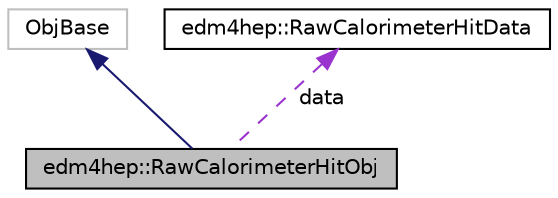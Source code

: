 digraph "edm4hep::RawCalorimeterHitObj"
{
 // LATEX_PDF_SIZE
  edge [fontname="Helvetica",fontsize="10",labelfontname="Helvetica",labelfontsize="10"];
  node [fontname="Helvetica",fontsize="10",shape=record];
  Node1 [label="edm4hep::RawCalorimeterHitObj",height=0.2,width=0.4,color="black", fillcolor="grey75", style="filled", fontcolor="black",tooltip=" "];
  Node2 -> Node1 [dir="back",color="midnightblue",fontsize="10",style="solid",fontname="Helvetica"];
  Node2 [label="ObjBase",height=0.2,width=0.4,color="grey75", fillcolor="white", style="filled",tooltip=" "];
  Node3 -> Node1 [dir="back",color="darkorchid3",fontsize="10",style="dashed",label=" data" ,fontname="Helvetica"];
  Node3 [label="edm4hep::RawCalorimeterHitData",height=0.2,width=0.4,color="black", fillcolor="white", style="filled",URL="$classedm4hep_1_1_raw_calorimeter_hit_data.html",tooltip="Raw calorimeter hit."];
}
